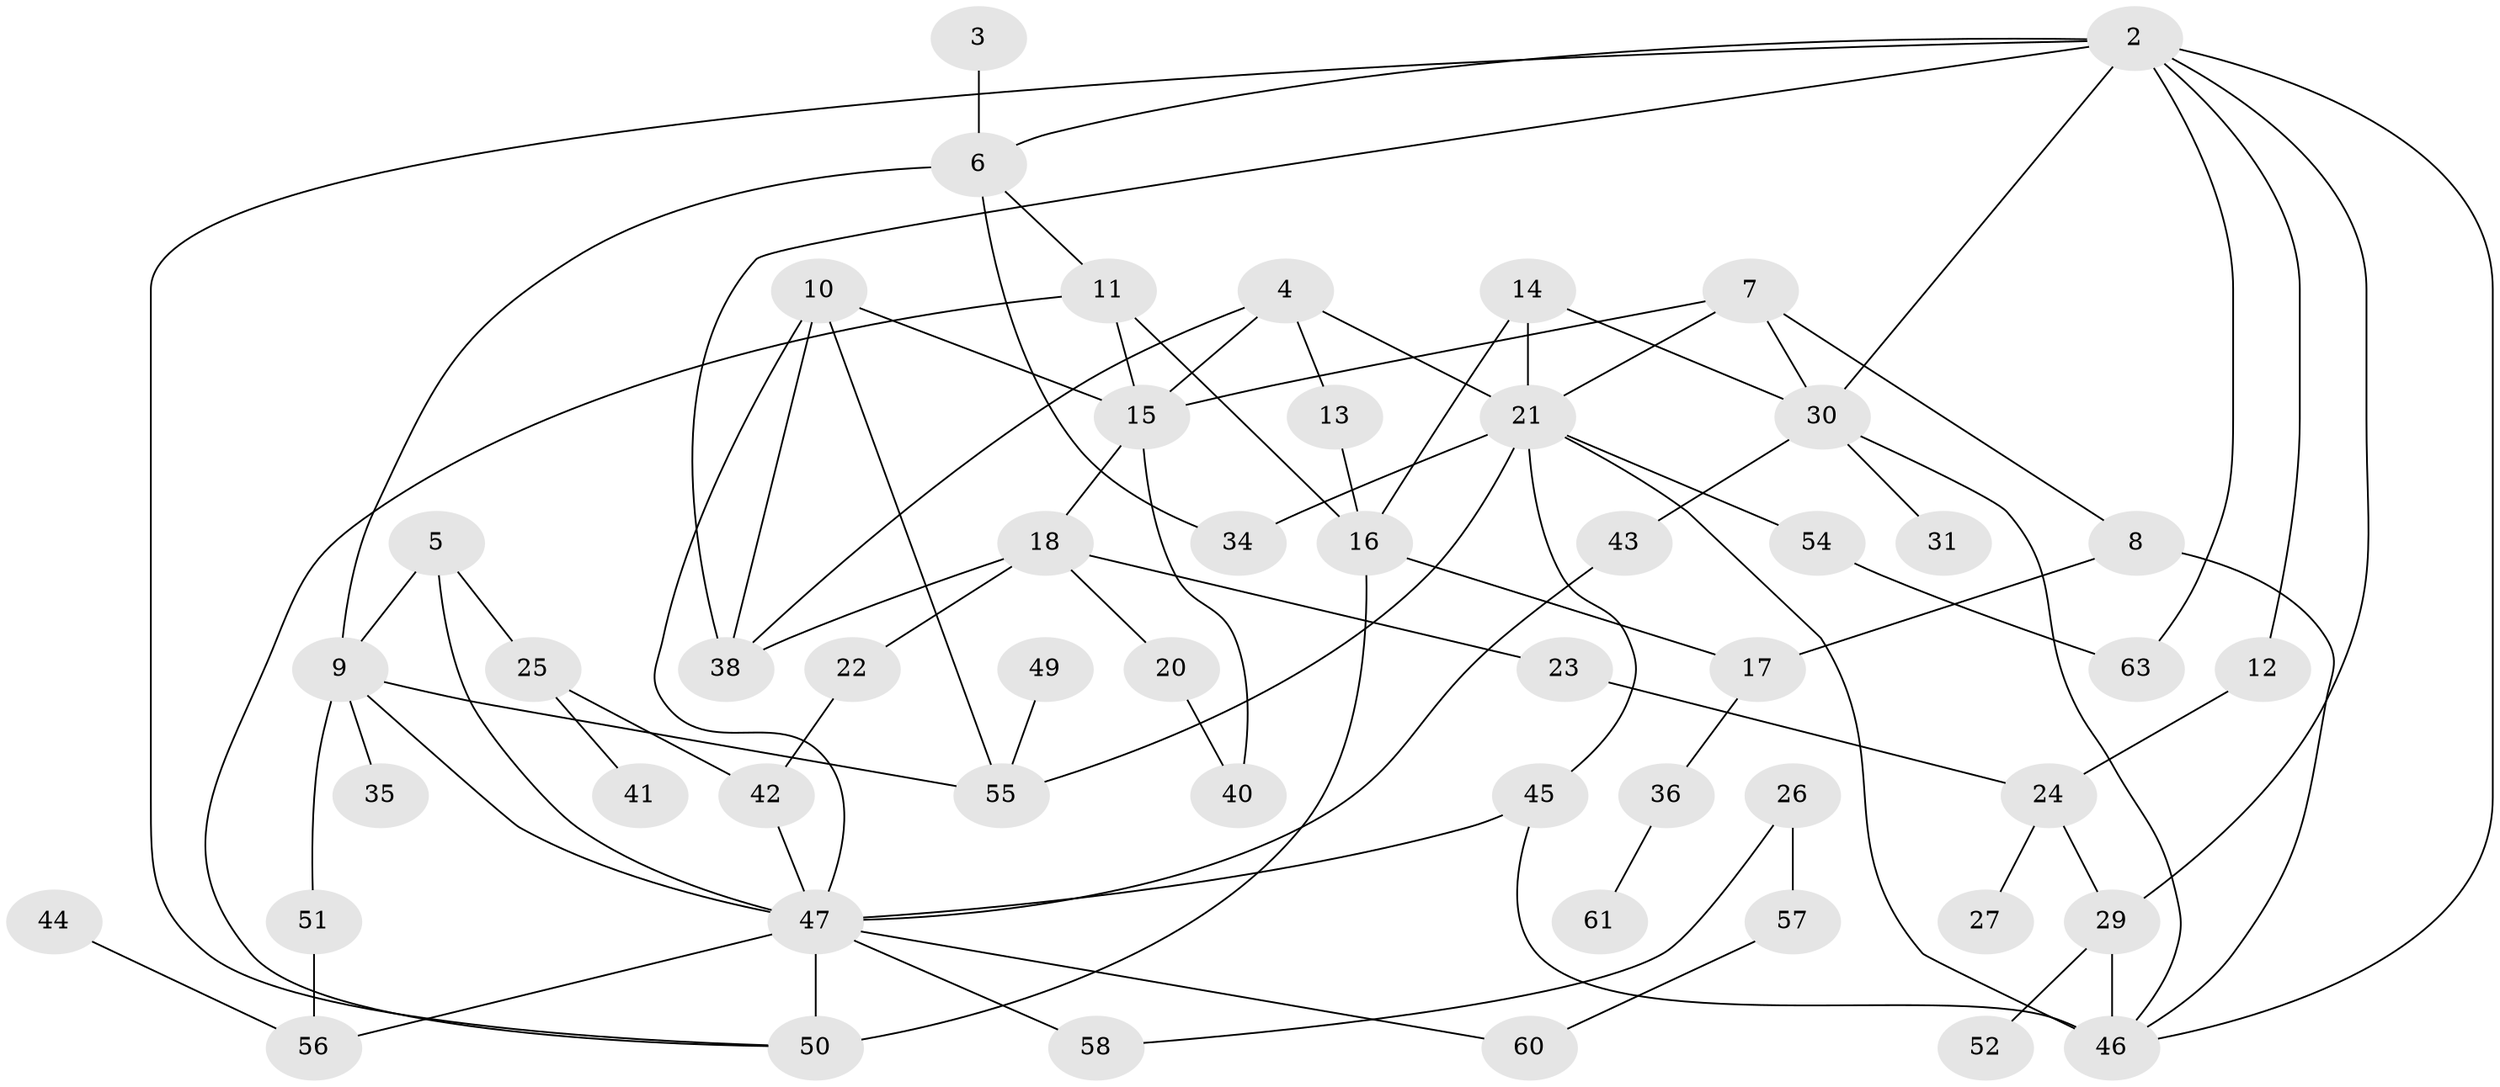 // original degree distribution, {0: 0.09448818897637795, 3: 0.1732283464566929, 1: 0.2047244094488189, 2: 0.31496062992125984, 4: 0.11811023622047244, 6: 0.031496062992125984, 5: 0.05511811023622047, 7: 0.007874015748031496}
// Generated by graph-tools (version 1.1) at 2025/33/03/09/25 02:33:56]
// undirected, 52 vertices, 83 edges
graph export_dot {
graph [start="1"]
  node [color=gray90,style=filled];
  2;
  3;
  4;
  5;
  6;
  7;
  8;
  9;
  10;
  11;
  12;
  13;
  14;
  15;
  16;
  17;
  18;
  20;
  21;
  22;
  23;
  24;
  25;
  26;
  27;
  29;
  30;
  31;
  34;
  35;
  36;
  38;
  40;
  41;
  42;
  43;
  44;
  45;
  46;
  47;
  49;
  50;
  51;
  52;
  54;
  55;
  56;
  57;
  58;
  60;
  61;
  63;
  2 -- 6 [weight=1.0];
  2 -- 12 [weight=1.0];
  2 -- 29 [weight=1.0];
  2 -- 30 [weight=1.0];
  2 -- 38 [weight=1.0];
  2 -- 46 [weight=1.0];
  2 -- 50 [weight=1.0];
  2 -- 63 [weight=1.0];
  3 -- 6 [weight=1.0];
  4 -- 13 [weight=1.0];
  4 -- 15 [weight=1.0];
  4 -- 21 [weight=1.0];
  4 -- 38 [weight=1.0];
  5 -- 9 [weight=1.0];
  5 -- 25 [weight=1.0];
  5 -- 47 [weight=1.0];
  6 -- 9 [weight=1.0];
  6 -- 11 [weight=1.0];
  6 -- 34 [weight=3.0];
  7 -- 8 [weight=1.0];
  7 -- 15 [weight=1.0];
  7 -- 21 [weight=1.0];
  7 -- 30 [weight=1.0];
  8 -- 17 [weight=1.0];
  8 -- 46 [weight=1.0];
  9 -- 35 [weight=1.0];
  9 -- 47 [weight=1.0];
  9 -- 51 [weight=1.0];
  9 -- 55 [weight=1.0];
  10 -- 15 [weight=1.0];
  10 -- 38 [weight=1.0];
  10 -- 47 [weight=1.0];
  10 -- 55 [weight=1.0];
  11 -- 15 [weight=1.0];
  11 -- 16 [weight=1.0];
  11 -- 50 [weight=1.0];
  12 -- 24 [weight=2.0];
  13 -- 16 [weight=1.0];
  14 -- 16 [weight=1.0];
  14 -- 21 [weight=1.0];
  14 -- 30 [weight=1.0];
  15 -- 18 [weight=1.0];
  15 -- 40 [weight=1.0];
  16 -- 17 [weight=1.0];
  16 -- 50 [weight=1.0];
  17 -- 36 [weight=1.0];
  18 -- 20 [weight=1.0];
  18 -- 22 [weight=1.0];
  18 -- 23 [weight=2.0];
  18 -- 38 [weight=1.0];
  20 -- 40 [weight=1.0];
  21 -- 34 [weight=1.0];
  21 -- 45 [weight=1.0];
  21 -- 46 [weight=1.0];
  21 -- 54 [weight=1.0];
  21 -- 55 [weight=1.0];
  22 -- 42 [weight=1.0];
  23 -- 24 [weight=2.0];
  24 -- 27 [weight=1.0];
  24 -- 29 [weight=1.0];
  25 -- 41 [weight=1.0];
  25 -- 42 [weight=1.0];
  26 -- 57 [weight=1.0];
  26 -- 58 [weight=1.0];
  29 -- 46 [weight=4.0];
  29 -- 52 [weight=2.0];
  30 -- 31 [weight=1.0];
  30 -- 43 [weight=1.0];
  30 -- 46 [weight=1.0];
  36 -- 61 [weight=1.0];
  42 -- 47 [weight=1.0];
  43 -- 47 [weight=1.0];
  44 -- 56 [weight=1.0];
  45 -- 46 [weight=1.0];
  45 -- 47 [weight=1.0];
  47 -- 50 [weight=4.0];
  47 -- 56 [weight=1.0];
  47 -- 58 [weight=1.0];
  47 -- 60 [weight=1.0];
  49 -- 55 [weight=1.0];
  51 -- 56 [weight=1.0];
  54 -- 63 [weight=1.0];
  57 -- 60 [weight=1.0];
}
